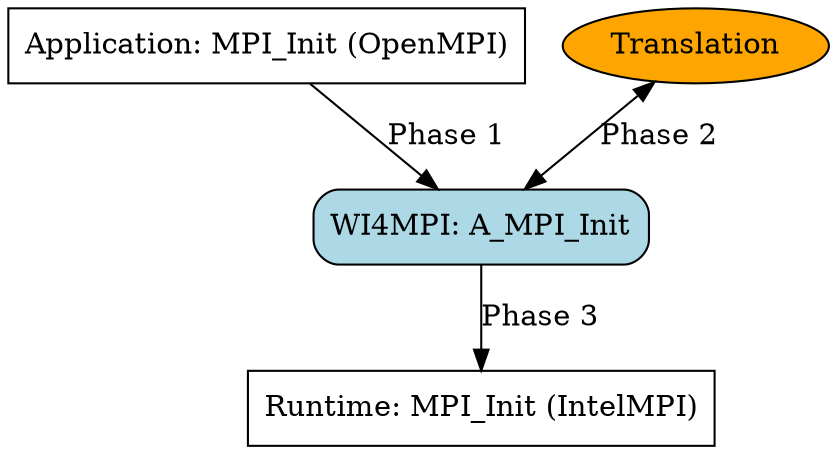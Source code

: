 digraph G {
  // Nodes
  node [shape=box];
  Application [label="Application: MPI_Init (OpenMPI)"];
  Runtime [label="Runtime: MPI_Init (IntelMPI)"];
  node [shape=ellipse, style="filled", fillcolor=orange];
  Translation;
  node [shape=box, style="rounded,filled", fillcolor=lightblue];
  WI4MPI [label="WI4MPI: A_MPI_Init"];
  // Links
  Application -> WI4MPI [label="Phase 1"];
  Translation -> WI4MPI [label="Phase 2", dir=both];
  WI4MPI -> Runtime [label="Phase 3"];
}
